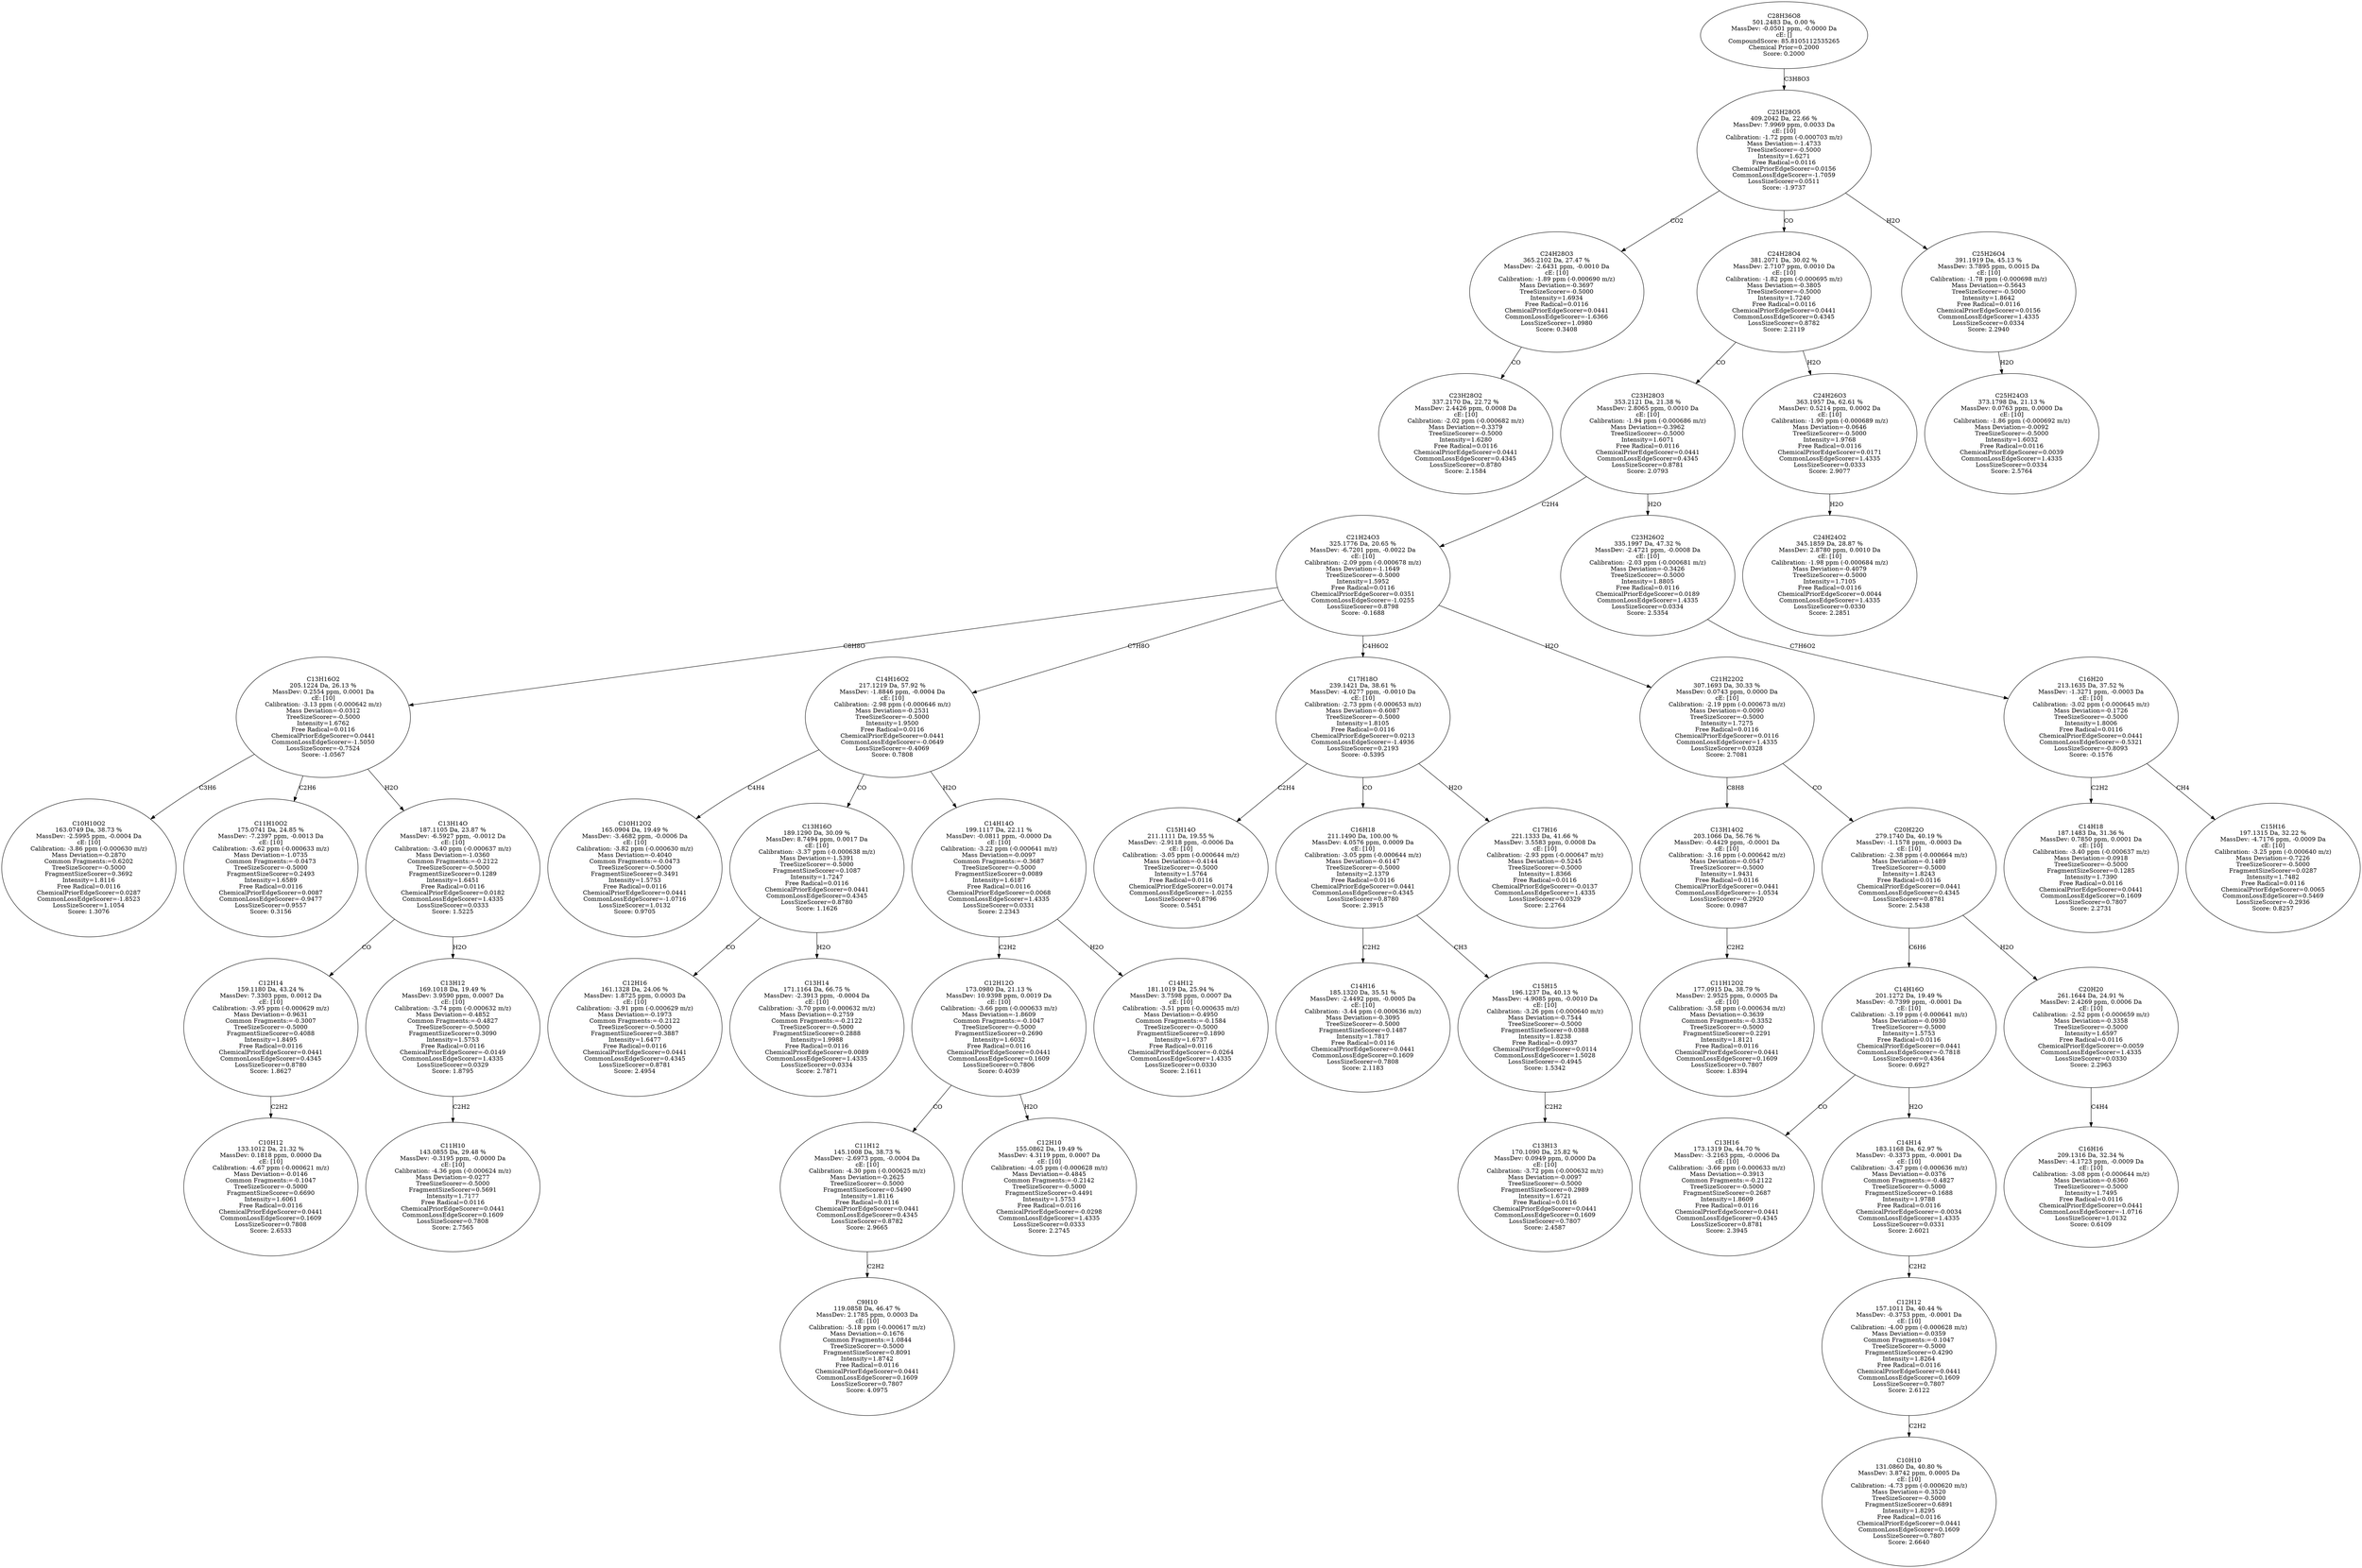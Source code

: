 strict digraph {
v1 [label="C23H28O2\n337.2170 Da, 22.72 %\nMassDev: 2.4426 ppm, 0.0008 Da\ncE: [10]\nCalibration: -2.02 ppm (-0.000682 m/z)\nMass Deviation=-0.3379\nTreeSizeScorer=-0.5000\nIntensity=1.6280\nFree Radical=0.0116\nChemicalPriorEdgeScorer=0.0441\nCommonLossEdgeScorer=0.4345\nLossSizeScorer=0.8780\nScore: 2.1584"];
v2 [label="C24H28O3\n365.2102 Da, 27.47 %\nMassDev: -2.6431 ppm, -0.0010 Da\ncE: [10]\nCalibration: -1.89 ppm (-0.000690 m/z)\nMass Deviation=-0.3697\nTreeSizeScorer=-0.5000\nIntensity=1.6934\nFree Radical=0.0116\nChemicalPriorEdgeScorer=0.0441\nCommonLossEdgeScorer=-1.6366\nLossSizeScorer=1.0980\nScore: 0.3408"];
v3 [label="C10H10O2\n163.0749 Da, 38.73 %\nMassDev: -2.5995 ppm, -0.0004 Da\ncE: [10]\nCalibration: -3.86 ppm (-0.000630 m/z)\nMass Deviation=-0.2870\nCommon Fragments:=0.6202\nTreeSizeScorer=-0.5000\nFragmentSizeScorer=0.3692\nIntensity=1.8116\nFree Radical=0.0116\nChemicalPriorEdgeScorer=0.0287\nCommonLossEdgeScorer=-1.8523\nLossSizeScorer=1.1054\nScore: 1.3076"];
v4 [label="C11H10O2\n175.0741 Da, 24.85 %\nMassDev: -7.2397 ppm, -0.0013 Da\ncE: [10]\nCalibration: -3.62 ppm (-0.000633 m/z)\nMass Deviation=-1.0735\nCommon Fragments:=-0.0473\nTreeSizeScorer=-0.5000\nFragmentSizeScorer=0.2493\nIntensity=1.6589\nFree Radical=0.0116\nChemicalPriorEdgeScorer=0.0087\nCommonLossEdgeScorer=-0.9477\nLossSizeScorer=0.9557\nScore: 0.3156"];
v5 [label="C10H12\n133.1012 Da, 21.32 %\nMassDev: 0.1818 ppm, 0.0000 Da\ncE: [10]\nCalibration: -4.67 ppm (-0.000621 m/z)\nMass Deviation=-0.0146\nCommon Fragments:=-0.1047\nTreeSizeScorer=-0.5000\nFragmentSizeScorer=0.6690\nIntensity=1.6061\nFree Radical=0.0116\nChemicalPriorEdgeScorer=0.0441\nCommonLossEdgeScorer=0.1609\nLossSizeScorer=0.7808\nScore: 2.6533"];
v6 [label="C12H14\n159.1180 Da, 43.24 %\nMassDev: 7.3303 ppm, 0.0012 Da\ncE: [10]\nCalibration: -3.95 ppm (-0.000629 m/z)\nMass Deviation=-0.9631\nCommon Fragments:=-0.3007\nTreeSizeScorer=-0.5000\nFragmentSizeScorer=0.4088\nIntensity=1.8495\nFree Radical=0.0116\nChemicalPriorEdgeScorer=0.0441\nCommonLossEdgeScorer=0.4345\nLossSizeScorer=0.8780\nScore: 1.8627"];
v7 [label="C11H10\n143.0855 Da, 29.48 %\nMassDev: -0.3195 ppm, -0.0000 Da\ncE: [10]\nCalibration: -4.36 ppm (-0.000624 m/z)\nMass Deviation=-0.0277\nTreeSizeScorer=-0.5000\nFragmentSizeScorer=0.5691\nIntensity=1.7177\nFree Radical=0.0116\nChemicalPriorEdgeScorer=0.0441\nCommonLossEdgeScorer=0.1609\nLossSizeScorer=0.7808\nScore: 2.7565"];
v8 [label="C13H12\n169.1018 Da, 19.49 %\nMassDev: 3.9590 ppm, 0.0007 Da\ncE: [10]\nCalibration: -3.74 ppm (-0.000632 m/z)\nMass Deviation=-0.4852\nCommon Fragments:=-0.4827\nTreeSizeScorer=-0.5000\nFragmentSizeScorer=0.3090\nIntensity=1.5753\nFree Radical=0.0116\nChemicalPriorEdgeScorer=-0.0149\nCommonLossEdgeScorer=1.4335\nLossSizeScorer=0.0329\nScore: 1.8795"];
v9 [label="C13H14O\n187.1105 Da, 23.87 %\nMassDev: -6.5927 ppm, -0.0012 Da\ncE: [10]\nCalibration: -3.40 ppm (-0.000637 m/z)\nMass Deviation=-1.0360\nCommon Fragments:=-0.2122\nTreeSizeScorer=-0.5000\nFragmentSizeScorer=0.1289\nIntensity=1.6451\nFree Radical=0.0116\nChemicalPriorEdgeScorer=0.0182\nCommonLossEdgeScorer=1.4335\nLossSizeScorer=0.0333\nScore: 1.5225"];
v10 [label="C13H16O2\n205.1224 Da, 26.13 %\nMassDev: 0.2554 ppm, 0.0001 Da\ncE: [10]\nCalibration: -3.13 ppm (-0.000642 m/z)\nMass Deviation=-0.0312\nTreeSizeScorer=-0.5000\nIntensity=1.6762\nFree Radical=0.0116\nChemicalPriorEdgeScorer=0.0441\nCommonLossEdgeScorer=-1.5050\nLossSizeScorer=-0.7524\nScore: -1.0567"];
v11 [label="C10H12O2\n165.0904 Da, 19.49 %\nMassDev: -3.4682 ppm, -0.0006 Da\ncE: [10]\nCalibration: -3.82 ppm (-0.000630 m/z)\nMass Deviation=-0.4040\nCommon Fragments:=-0.0473\nTreeSizeScorer=-0.5000\nFragmentSizeScorer=0.3491\nIntensity=1.5753\nFree Radical=0.0116\nChemicalPriorEdgeScorer=0.0441\nCommonLossEdgeScorer=-1.0716\nLossSizeScorer=1.0132\nScore: 0.9705"];
v12 [label="C12H16\n161.1328 Da, 24.06 %\nMassDev: 1.8725 ppm, 0.0003 Da\ncE: [10]\nCalibration: -3.91 ppm (-0.000629 m/z)\nMass Deviation=-0.1973\nCommon Fragments:=-0.2122\nTreeSizeScorer=-0.5000\nFragmentSizeScorer=0.3887\nIntensity=1.6477\nFree Radical=0.0116\nChemicalPriorEdgeScorer=0.0441\nCommonLossEdgeScorer=0.4345\nLossSizeScorer=0.8781\nScore: 2.4954"];
v13 [label="C13H14\n171.1164 Da, 66.75 %\nMassDev: -2.3913 ppm, -0.0004 Da\ncE: [10]\nCalibration: -3.70 ppm (-0.000632 m/z)\nMass Deviation=-0.2759\nCommon Fragments:=-0.2122\nTreeSizeScorer=-0.5000\nFragmentSizeScorer=0.2888\nIntensity=1.9988\nFree Radical=0.0116\nChemicalPriorEdgeScorer=0.0089\nCommonLossEdgeScorer=1.4335\nLossSizeScorer=0.0334\nScore: 2.7871"];
v14 [label="C13H16O\n189.1290 Da, 30.09 %\nMassDev: 8.7494 ppm, 0.0017 Da\ncE: [10]\nCalibration: -3.37 ppm (-0.000638 m/z)\nMass Deviation=-1.5391\nTreeSizeScorer=-0.5000\nFragmentSizeScorer=0.1087\nIntensity=1.7247\nFree Radical=0.0116\nChemicalPriorEdgeScorer=0.0441\nCommonLossEdgeScorer=0.4345\nLossSizeScorer=0.8780\nScore: 1.1626"];
v15 [label="C9H10\n119.0858 Da, 46.47 %\nMassDev: 2.1785 ppm, 0.0003 Da\ncE: [10]\nCalibration: -5.18 ppm (-0.000617 m/z)\nMass Deviation=-0.1676\nCommon Fragments:=1.0844\nTreeSizeScorer=-0.5000\nFragmentSizeScorer=0.8091\nIntensity=1.8742\nFree Radical=0.0116\nChemicalPriorEdgeScorer=0.0441\nCommonLossEdgeScorer=0.1609\nLossSizeScorer=0.7807\nScore: 4.0975"];
v16 [label="C11H12\n145.1008 Da, 38.73 %\nMassDev: -2.6973 ppm, -0.0004 Da\ncE: [10]\nCalibration: -4.30 ppm (-0.000625 m/z)\nMass Deviation=-0.2625\nTreeSizeScorer=-0.5000\nFragmentSizeScorer=0.5490\nIntensity=1.8116\nFree Radical=0.0116\nChemicalPriorEdgeScorer=0.0441\nCommonLossEdgeScorer=0.4345\nLossSizeScorer=0.8782\nScore: 2.9665"];
v17 [label="C12H10\n155.0862 Da, 19.49 %\nMassDev: 4.3119 ppm, 0.0007 Da\ncE: [10]\nCalibration: -4.05 ppm (-0.000628 m/z)\nMass Deviation=-0.4845\nCommon Fragments:=-0.2142\nTreeSizeScorer=-0.5000\nFragmentSizeScorer=0.4491\nIntensity=1.5753\nFree Radical=0.0116\nChemicalPriorEdgeScorer=-0.0298\nCommonLossEdgeScorer=1.4335\nLossSizeScorer=0.0333\nScore: 2.2745"];
v18 [label="C12H12O\n173.0980 Da, 21.13 %\nMassDev: 10.9398 ppm, 0.0019 Da\ncE: [10]\nCalibration: -3.66 ppm (-0.000633 m/z)\nMass Deviation=-1.8609\nCommon Fragments:=-0.1047\nTreeSizeScorer=-0.5000\nFragmentSizeScorer=0.2690\nIntensity=1.6032\nFree Radical=0.0116\nChemicalPriorEdgeScorer=0.0441\nCommonLossEdgeScorer=0.1609\nLossSizeScorer=0.7806\nScore: 0.4039"];
v19 [label="C14H12\n181.1019 Da, 25.94 %\nMassDev: 3.7598 ppm, 0.0007 Da\ncE: [10]\nCalibration: -3.51 ppm (-0.000635 m/z)\nMass Deviation=-0.4950\nCommon Fragments:=-0.1584\nTreeSizeScorer=-0.5000\nFragmentSizeScorer=0.1890\nIntensity=1.6737\nFree Radical=0.0116\nChemicalPriorEdgeScorer=-0.0264\nCommonLossEdgeScorer=1.4335\nLossSizeScorer=0.0330\nScore: 2.1611"];
v20 [label="C14H14O\n199.1117 Da, 22.11 %\nMassDev: -0.0811 ppm, -0.0000 Da\ncE: [10]\nCalibration: -3.22 ppm (-0.000641 m/z)\nMass Deviation=-0.0097\nCommon Fragments:=-0.3687\nTreeSizeScorer=-0.5000\nFragmentSizeScorer=0.0089\nIntensity=1.6187\nFree Radical=0.0116\nChemicalPriorEdgeScorer=0.0068\nCommonLossEdgeScorer=1.4335\nLossSizeScorer=0.0331\nScore: 2.2343"];
v21 [label="C14H16O2\n217.1219 Da, 57.92 %\nMassDev: -1.8846 ppm, -0.0004 Da\ncE: [10]\nCalibration: -2.98 ppm (-0.000646 m/z)\nMass Deviation=-0.2531\nTreeSizeScorer=-0.5000\nIntensity=1.9500\nFree Radical=0.0116\nChemicalPriorEdgeScorer=0.0441\nCommonLossEdgeScorer=-0.0649\nLossSizeScorer=-0.4069\nScore: 0.7808"];
v22 [label="C15H14O\n211.1111 Da, 19.55 %\nMassDev: -2.9118 ppm, -0.0006 Da\ncE: [10]\nCalibration: -3.05 ppm (-0.000644 m/z)\nMass Deviation=-0.4144\nTreeSizeScorer=-0.5000\nIntensity=1.5764\nFree Radical=0.0116\nChemicalPriorEdgeScorer=0.0174\nCommonLossEdgeScorer=-1.0255\nLossSizeScorer=0.8796\nScore: 0.5451"];
v23 [label="C14H16\n185.1320 Da, 35.51 %\nMassDev: -2.4492 ppm, -0.0005 Da\ncE: [10]\nCalibration: -3.44 ppm (-0.000636 m/z)\nMass Deviation=-0.3095\nTreeSizeScorer=-0.5000\nFragmentSizeScorer=0.1487\nIntensity=1.7817\nFree Radical=0.0116\nChemicalPriorEdgeScorer=0.0441\nCommonLossEdgeScorer=0.1609\nLossSizeScorer=0.7808\nScore: 2.1183"];
v24 [label="C13H13\n170.1090 Da, 25.82 %\nMassDev: 0.0949 ppm, 0.0000 Da\ncE: [10]\nCalibration: -3.72 ppm (-0.000632 m/z)\nMass Deviation=-0.0097\nTreeSizeScorer=-0.5000\nFragmentSizeScorer=0.2989\nIntensity=1.6721\nFree Radical=0.0116\nChemicalPriorEdgeScorer=0.0441\nCommonLossEdgeScorer=0.1609\nLossSizeScorer=0.7807\nScore: 2.4587"];
v25 [label="C15H15\n196.1237 Da, 40.13 %\nMassDev: -4.9085 ppm, -0.0010 Da\ncE: [10]\nCalibration: -3.26 ppm (-0.000640 m/z)\nMass Deviation=-0.7544\nTreeSizeScorer=-0.5000\nFragmentSizeScorer=0.0388\nIntensity=1.8238\nFree Radical=-0.0937\nChemicalPriorEdgeScorer=0.0114\nCommonLossEdgeScorer=1.5028\nLossSizeScorer=-0.4945\nScore: 1.5342"];
v26 [label="C16H18\n211.1490 Da, 100.00 %\nMassDev: 4.0576 ppm, 0.0009 Da\ncE: [10]\nCalibration: -3.05 ppm (-0.000644 m/z)\nMass Deviation=-0.6147\nTreeSizeScorer=-0.5000\nIntensity=2.1379\nFree Radical=0.0116\nChemicalPriorEdgeScorer=0.0441\nCommonLossEdgeScorer=0.4345\nLossSizeScorer=0.8780\nScore: 2.3915"];
v27 [label="C17H16\n221.1333 Da, 41.66 %\nMassDev: 3.5583 ppm, 0.0008 Da\ncE: [10]\nCalibration: -2.93 ppm (-0.000647 m/z)\nMass Deviation=-0.5245\nTreeSizeScorer=-0.5000\nIntensity=1.8366\nFree Radical=0.0116\nChemicalPriorEdgeScorer=-0.0137\nCommonLossEdgeScorer=1.4335\nLossSizeScorer=0.0329\nScore: 2.2764"];
v28 [label="C17H18O\n239.1421 Da, 38.61 %\nMassDev: -4.0277 ppm, -0.0010 Da\ncE: [10]\nCalibration: -2.73 ppm (-0.000653 m/z)\nMass Deviation=-0.6087\nTreeSizeScorer=-0.5000\nIntensity=1.8105\nFree Radical=0.0116\nChemicalPriorEdgeScorer=0.0213\nCommonLossEdgeScorer=-1.4936\nLossSizeScorer=0.2193\nScore: -0.5395"];
v29 [label="C11H12O2\n177.0915 Da, 38.79 %\nMassDev: 2.9525 ppm, 0.0005 Da\ncE: [10]\nCalibration: -3.58 ppm (-0.000634 m/z)\nMass Deviation=-0.3639\nCommon Fragments:=-0.3352\nTreeSizeScorer=-0.5000\nFragmentSizeScorer=0.2291\nIntensity=1.8121\nFree Radical=0.0116\nChemicalPriorEdgeScorer=0.0441\nCommonLossEdgeScorer=0.1609\nLossSizeScorer=0.7807\nScore: 1.8394"];
v30 [label="C13H14O2\n203.1066 Da, 56.76 %\nMassDev: -0.4429 ppm, -0.0001 Da\ncE: [10]\nCalibration: -3.16 ppm (-0.000642 m/z)\nMass Deviation=-0.0547\nTreeSizeScorer=-0.5000\nIntensity=1.9431\nFree Radical=0.0116\nChemicalPriorEdgeScorer=0.0441\nCommonLossEdgeScorer=-1.0534\nLossSizeScorer=-0.2920\nScore: 0.0987"];
v31 [label="C13H16\n173.1319 Da, 44.70 %\nMassDev: -3.2163 ppm, -0.0006 Da\ncE: [10]\nCalibration: -3.66 ppm (-0.000633 m/z)\nMass Deviation=-0.3913\nCommon Fragments:=-0.2122\nTreeSizeScorer=-0.5000\nFragmentSizeScorer=0.2687\nIntensity=1.8609\nFree Radical=0.0116\nChemicalPriorEdgeScorer=0.0441\nCommonLossEdgeScorer=0.4345\nLossSizeScorer=0.8781\nScore: 2.3945"];
v32 [label="C10H10\n131.0860 Da, 40.80 %\nMassDev: 3.8742 ppm, 0.0005 Da\ncE: [10]\nCalibration: -4.73 ppm (-0.000620 m/z)\nMass Deviation=-0.3520\nTreeSizeScorer=-0.5000\nFragmentSizeScorer=0.6891\nIntensity=1.8295\nFree Radical=0.0116\nChemicalPriorEdgeScorer=0.0441\nCommonLossEdgeScorer=0.1609\nLossSizeScorer=0.7807\nScore: 2.6640"];
v33 [label="C12H12\n157.1011 Da, 40.44 %\nMassDev: -0.3753 ppm, -0.0001 Da\ncE: [10]\nCalibration: -4.00 ppm (-0.000628 m/z)\nMass Deviation=-0.0359\nCommon Fragments:=-0.1047\nTreeSizeScorer=-0.5000\nFragmentSizeScorer=0.4290\nIntensity=1.8264\nFree Radical=0.0116\nChemicalPriorEdgeScorer=0.0441\nCommonLossEdgeScorer=0.1609\nLossSizeScorer=0.7807\nScore: 2.6122"];
v34 [label="C14H14\n183.1168 Da, 62.97 %\nMassDev: -0.3373 ppm, -0.0001 Da\ncE: [10]\nCalibration: -3.47 ppm (-0.000636 m/z)\nMass Deviation=-0.0376\nCommon Fragments:=-0.4827\nTreeSizeScorer=-0.5000\nFragmentSizeScorer=0.1688\nIntensity=1.9788\nFree Radical=0.0116\nChemicalPriorEdgeScorer=-0.0034\nCommonLossEdgeScorer=1.4335\nLossSizeScorer=0.0331\nScore: 2.6021"];
v35 [label="C14H16O\n201.1272 Da, 19.49 %\nMassDev: -0.7399 ppm, -0.0001 Da\ncE: [10]\nCalibration: -3.19 ppm (-0.000641 m/z)\nMass Deviation=-0.0930\nTreeSizeScorer=-0.5000\nIntensity=1.5753\nFree Radical=0.0116\nChemicalPriorEdgeScorer=0.0441\nCommonLossEdgeScorer=-0.7818\nLossSizeScorer=0.4364\nScore: 0.6927"];
v36 [label="C16H16\n209.1316 Da, 32.34 %\nMassDev: -4.1723 ppm, -0.0009 Da\ncE: [10]\nCalibration: -3.08 ppm (-0.000644 m/z)\nMass Deviation=-0.6360\nTreeSizeScorer=-0.5000\nIntensity=1.7495\nFree Radical=0.0116\nChemicalPriorEdgeScorer=0.0441\nCommonLossEdgeScorer=-1.0716\nLossSizeScorer=1.0132\nScore: 0.6109"];
v37 [label="C20H20\n261.1644 Da, 24.91 %\nMassDev: 2.4269 ppm, 0.0006 Da\ncE: [10]\nCalibration: -2.52 ppm (-0.000659 m/z)\nMass Deviation=-0.3358\nTreeSizeScorer=-0.5000\nIntensity=1.6597\nFree Radical=0.0116\nChemicalPriorEdgeScorer=-0.0059\nCommonLossEdgeScorer=1.4335\nLossSizeScorer=0.0330\nScore: 2.2963"];
v38 [label="C20H22O\n279.1740 Da, 40.19 %\nMassDev: -1.1578 ppm, -0.0003 Da\ncE: [10]\nCalibration: -2.38 ppm (-0.000664 m/z)\nMass Deviation=-0.1489\nTreeSizeScorer=-0.5000\nIntensity=1.8243\nFree Radical=0.0116\nChemicalPriorEdgeScorer=0.0441\nCommonLossEdgeScorer=0.4345\nLossSizeScorer=0.8781\nScore: 2.5438"];
v39 [label="C21H22O2\n307.1693 Da, 30.33 %\nMassDev: 0.0743 ppm, 0.0000 Da\ncE: [10]\nCalibration: -2.19 ppm (-0.000673 m/z)\nMass Deviation=-0.0090\nTreeSizeScorer=-0.5000\nIntensity=1.7275\nFree Radical=0.0116\nChemicalPriorEdgeScorer=0.0116\nCommonLossEdgeScorer=1.4335\nLossSizeScorer=0.0328\nScore: 2.7081"];
v40 [label="C21H24O3\n325.1776 Da, 20.65 %\nMassDev: -6.7201 ppm, -0.0022 Da\ncE: [10]\nCalibration: -2.09 ppm (-0.000678 m/z)\nMass Deviation=-1.1649\nTreeSizeScorer=-0.5000\nIntensity=1.5952\nFree Radical=0.0116\nChemicalPriorEdgeScorer=0.0351\nCommonLossEdgeScorer=-1.0255\nLossSizeScorer=0.8798\nScore: -0.1688"];
v41 [label="C14H18\n187.1483 Da, 31.36 %\nMassDev: 0.7850 ppm, 0.0001 Da\ncE: [10]\nCalibration: -3.40 ppm (-0.000637 m/z)\nMass Deviation=-0.0918\nTreeSizeScorer=-0.5000\nFragmentSizeScorer=0.1285\nIntensity=1.7390\nFree Radical=0.0116\nChemicalPriorEdgeScorer=0.0441\nCommonLossEdgeScorer=0.1609\nLossSizeScorer=0.7807\nScore: 2.2731"];
v42 [label="C15H16\n197.1315 Da, 32.22 %\nMassDev: -4.7176 ppm, -0.0009 Da\ncE: [10]\nCalibration: -3.25 ppm (-0.000640 m/z)\nMass Deviation=-0.7226\nTreeSizeScorer=-0.5000\nFragmentSizeScorer=0.0287\nIntensity=1.7482\nFree Radical=0.0116\nChemicalPriorEdgeScorer=0.0065\nCommonLossEdgeScorer=0.5469\nLossSizeScorer=-0.2936\nScore: 0.8257"];
v43 [label="C16H20\n213.1635 Da, 37.52 %\nMassDev: -1.3271 ppm, -0.0003 Da\ncE: [10]\nCalibration: -3.02 ppm (-0.000645 m/z)\nMass Deviation=-0.1726\nTreeSizeScorer=-0.5000\nIntensity=1.8006\nFree Radical=0.0116\nChemicalPriorEdgeScorer=0.0441\nCommonLossEdgeScorer=-0.5321\nLossSizeScorer=-0.8093\nScore: -0.1576"];
v44 [label="C23H26O2\n335.1997 Da, 47.32 %\nMassDev: -2.4721 ppm, -0.0008 Da\ncE: [10]\nCalibration: -2.03 ppm (-0.000681 m/z)\nMass Deviation=-0.3426\nTreeSizeScorer=-0.5000\nIntensity=1.8805\nFree Radical=0.0116\nChemicalPriorEdgeScorer=0.0189\nCommonLossEdgeScorer=1.4335\nLossSizeScorer=0.0334\nScore: 2.5354"];
v45 [label="C23H28O3\n353.2121 Da, 21.38 %\nMassDev: 2.8065 ppm, 0.0010 Da\ncE: [10]\nCalibration: -1.94 ppm (-0.000686 m/z)\nMass Deviation=-0.3962\nTreeSizeScorer=-0.5000\nIntensity=1.6071\nFree Radical=0.0116\nChemicalPriorEdgeScorer=0.0441\nCommonLossEdgeScorer=0.4345\nLossSizeScorer=0.8781\nScore: 2.0793"];
v46 [label="C24H24O2\n345.1859 Da, 28.87 %\nMassDev: 2.8780 ppm, 0.0010 Da\ncE: [10]\nCalibration: -1.98 ppm (-0.000684 m/z)\nMass Deviation=-0.4079\nTreeSizeScorer=-0.5000\nIntensity=1.7105\nFree Radical=0.0116\nChemicalPriorEdgeScorer=0.0044\nCommonLossEdgeScorer=1.4335\nLossSizeScorer=0.0330\nScore: 2.2851"];
v47 [label="C24H26O3\n363.1957 Da, 62.61 %\nMassDev: 0.5214 ppm, 0.0002 Da\ncE: [10]\nCalibration: -1.90 ppm (-0.000689 m/z)\nMass Deviation=-0.0646\nTreeSizeScorer=-0.5000\nIntensity=1.9768\nFree Radical=0.0116\nChemicalPriorEdgeScorer=0.0171\nCommonLossEdgeScorer=1.4335\nLossSizeScorer=0.0333\nScore: 2.9077"];
v48 [label="C24H28O4\n381.2071 Da, 30.02 %\nMassDev: 2.7107 ppm, 0.0010 Da\ncE: [10]\nCalibration: -1.82 ppm (-0.000695 m/z)\nMass Deviation=-0.3805\nTreeSizeScorer=-0.5000\nIntensity=1.7240\nFree Radical=0.0116\nChemicalPriorEdgeScorer=0.0441\nCommonLossEdgeScorer=0.4345\nLossSizeScorer=0.8782\nScore: 2.2119"];
v49 [label="C25H24O3\n373.1798 Da, 21.13 %\nMassDev: 0.0763 ppm, 0.0000 Da\ncE: [10]\nCalibration: -1.86 ppm (-0.000692 m/z)\nMass Deviation=-0.0092\nTreeSizeScorer=-0.5000\nIntensity=1.6032\nFree Radical=0.0116\nChemicalPriorEdgeScorer=0.0039\nCommonLossEdgeScorer=1.4335\nLossSizeScorer=0.0334\nScore: 2.5764"];
v50 [label="C25H26O4\n391.1919 Da, 45.13 %\nMassDev: 3.7895 ppm, 0.0015 Da\ncE: [10]\nCalibration: -1.78 ppm (-0.000698 m/z)\nMass Deviation=-0.5643\nTreeSizeScorer=-0.5000\nIntensity=1.8642\nFree Radical=0.0116\nChemicalPriorEdgeScorer=0.0156\nCommonLossEdgeScorer=1.4335\nLossSizeScorer=0.0334\nScore: 2.2940"];
v51 [label="C25H28O5\n409.2042 Da, 22.66 %\nMassDev: 7.9969 ppm, 0.0033 Da\ncE: [10]\nCalibration: -1.72 ppm (-0.000703 m/z)\nMass Deviation=-1.4733\nTreeSizeScorer=-0.5000\nIntensity=1.6271\nFree Radical=0.0116\nChemicalPriorEdgeScorer=0.0156\nCommonLossEdgeScorer=-1.7059\nLossSizeScorer=0.0511\nScore: -1.9737"];
v52 [label="C28H36O8\n501.2483 Da, 0.00 %\nMassDev: -0.0501 ppm, -0.0000 Da\ncE: []\nCompoundScore: 85.8105112535265\nChemical Prior=0.2000\nScore: 0.2000"];
v2 -> v1 [label="CO"];
v51 -> v2 [label="CO2"];
v10 -> v3 [label="C3H6"];
v10 -> v4 [label="C2H6"];
v6 -> v5 [label="C2H2"];
v9 -> v6 [label="CO"];
v8 -> v7 [label="C2H2"];
v9 -> v8 [label="H2O"];
v10 -> v9 [label="H2O"];
v40 -> v10 [label="C8H8O"];
v21 -> v11 [label="C4H4"];
v14 -> v12 [label="CO"];
v14 -> v13 [label="H2O"];
v21 -> v14 [label="CO"];
v16 -> v15 [label="C2H2"];
v18 -> v16 [label="CO"];
v18 -> v17 [label="H2O"];
v20 -> v18 [label="C2H2"];
v20 -> v19 [label="H2O"];
v21 -> v20 [label="H2O"];
v40 -> v21 [label="C7H8O"];
v28 -> v22 [label="C2H4"];
v26 -> v23 [label="C2H2"];
v25 -> v24 [label="C2H2"];
v26 -> v25 [label="CH3"];
v28 -> v26 [label="CO"];
v28 -> v27 [label="H2O"];
v40 -> v28 [label="C4H6O2"];
v30 -> v29 [label="C2H2"];
v39 -> v30 [label="C8H8"];
v35 -> v31 [label="CO"];
v33 -> v32 [label="C2H2"];
v34 -> v33 [label="C2H2"];
v35 -> v34 [label="H2O"];
v38 -> v35 [label="C6H6"];
v37 -> v36 [label="C4H4"];
v38 -> v37 [label="H2O"];
v39 -> v38 [label="CO"];
v40 -> v39 [label="H2O"];
v45 -> v40 [label="C2H4"];
v43 -> v41 [label="C2H2"];
v43 -> v42 [label="CH4"];
v44 -> v43 [label="C7H6O2"];
v45 -> v44 [label="H2O"];
v48 -> v45 [label="CO"];
v47 -> v46 [label="H2O"];
v48 -> v47 [label="H2O"];
v51 -> v48 [label="CO"];
v50 -> v49 [label="H2O"];
v51 -> v50 [label="H2O"];
v52 -> v51 [label="C3H8O3"];
}